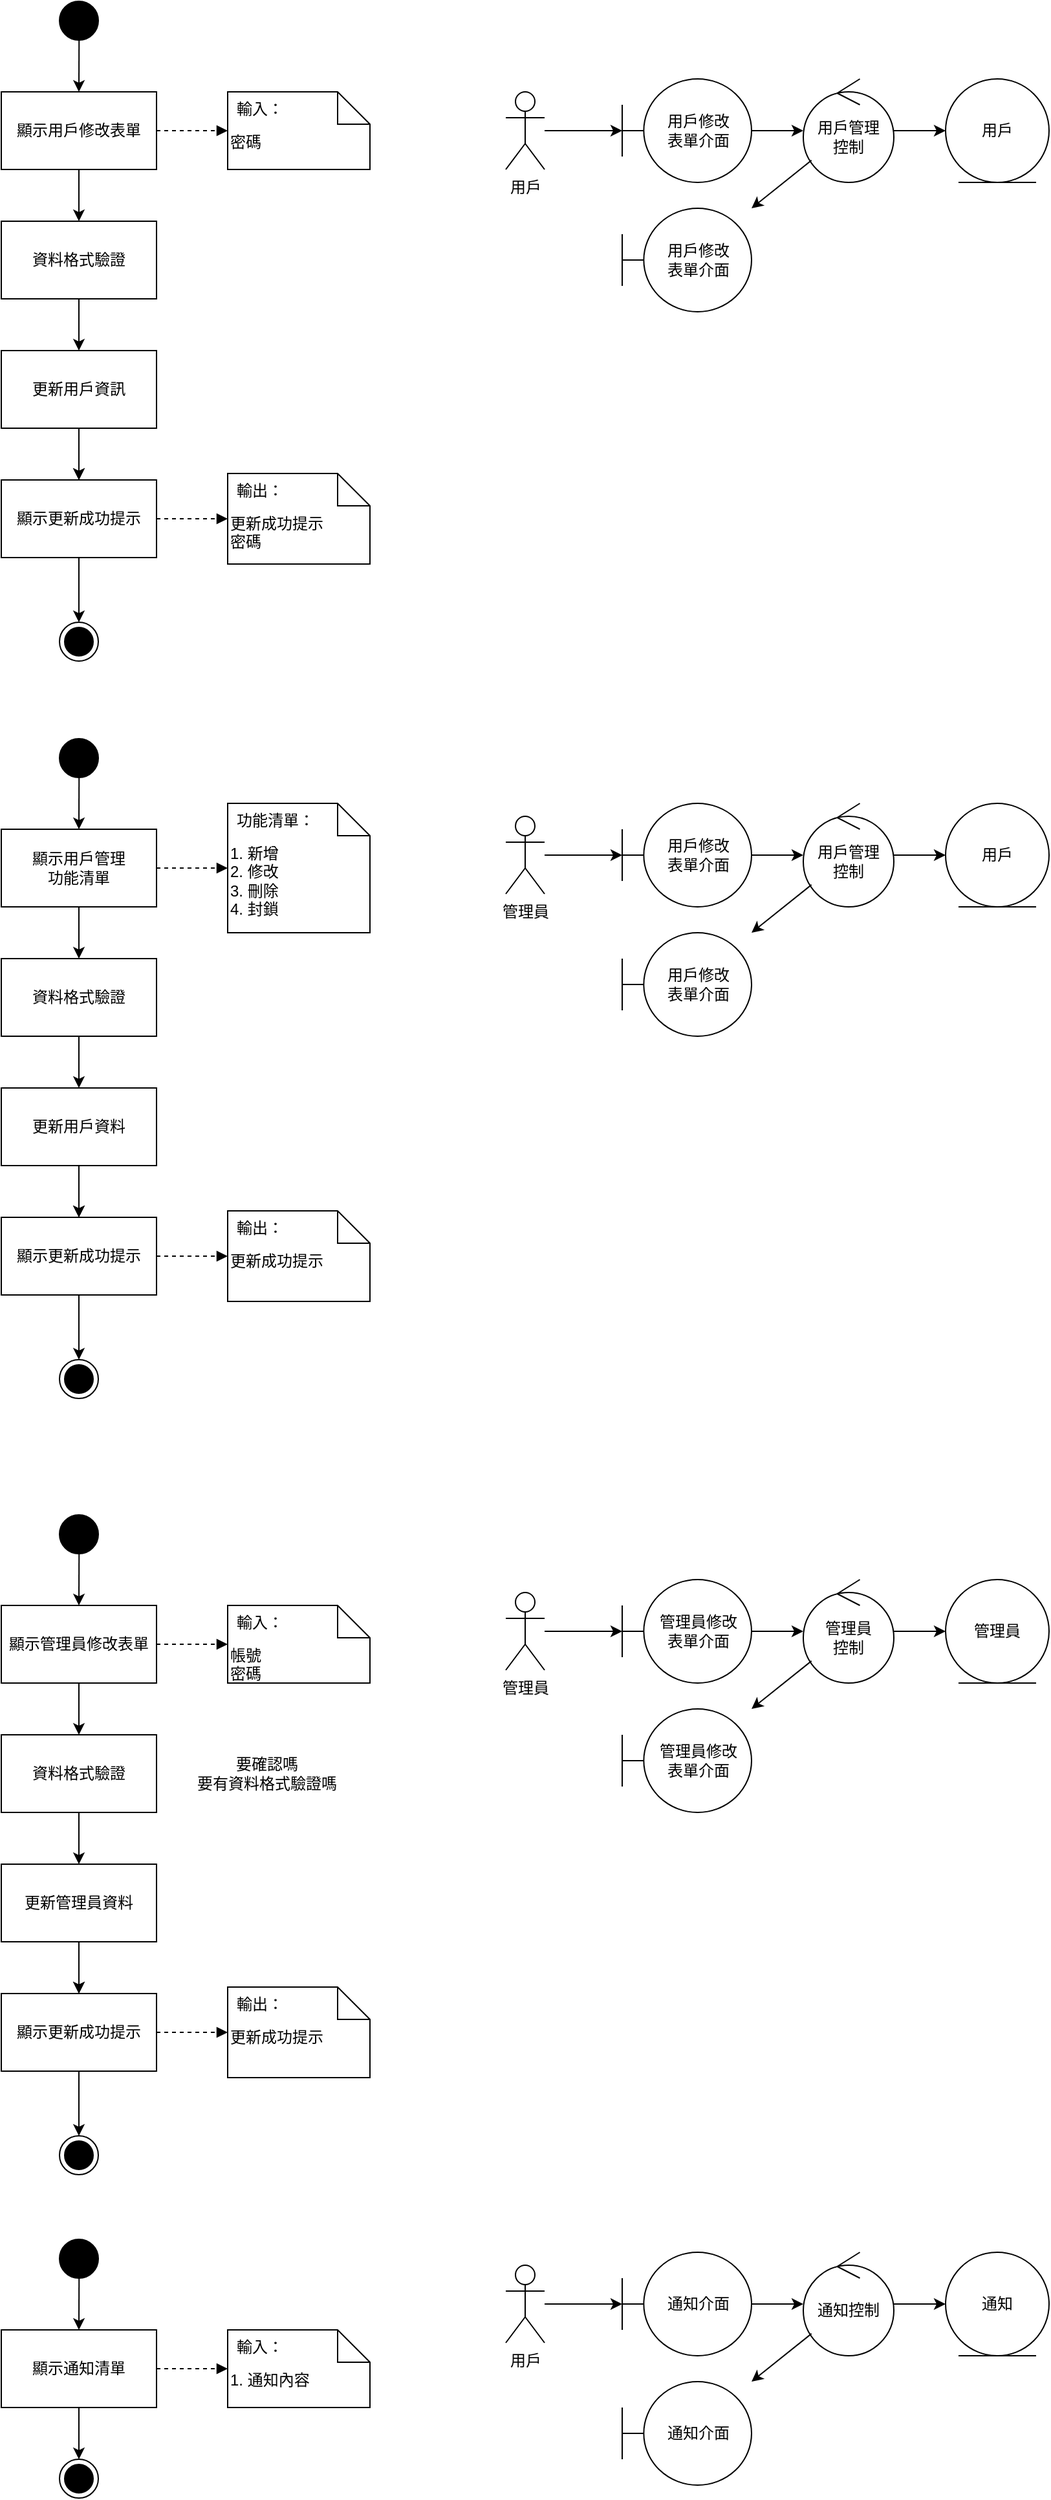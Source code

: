 <mxfile version="22.1.5" type="github">
  <diagram name="第 1 页" id="quUWREb-jlwR2Ny_MdLy">
    <mxGraphModel dx="1290" dy="522" grid="1" gridSize="10" guides="1" tooltips="1" connect="1" arrows="1" fold="1" page="1" pageScale="1" pageWidth="827" pageHeight="1169" math="0" shadow="0">
      <root>
        <mxCell id="0" />
        <mxCell id="1" parent="0" />
        <mxCell id="rR45mx5UOw72tcgHX984-3" value="" style="ellipse;fillColor=strokeColor;html=1;" vertex="1" parent="1">
          <mxGeometry x="165" y="30" width="30" height="30" as="geometry" />
        </mxCell>
        <mxCell id="rR45mx5UOw72tcgHX984-5" value="密碼" style="shape=note2;boundedLbl=1;whiteSpace=wrap;html=1;size=25;verticalAlign=top;align=left;" vertex="1" parent="1">
          <mxGeometry x="295" y="100" width="110" height="60" as="geometry" />
        </mxCell>
        <mxCell id="rR45mx5UOw72tcgHX984-6" value="輸入：" style="resizeWidth=1;part=1;strokeColor=none;fillColor=none;align=left;spacingLeft=5;" vertex="1" parent="rR45mx5UOw72tcgHX984-5">
          <mxGeometry width="110" height="25" relative="1" as="geometry" />
        </mxCell>
        <mxCell id="rR45mx5UOw72tcgHX984-7" value="" style="endArrow=classic;html=1;rounded=0;" edge="1" parent="1" source="rR45mx5UOw72tcgHX984-3" target="rR45mx5UOw72tcgHX984-8">
          <mxGeometry width="50" height="50" relative="1" as="geometry">
            <mxPoint x="465" y="300" as="sourcePoint" />
            <mxPoint x="180" y="100" as="targetPoint" />
          </mxGeometry>
        </mxCell>
        <mxCell id="rR45mx5UOw72tcgHX984-8" value="顯示用戶修改表單" style="rounded=0;whiteSpace=wrap;html=1;" vertex="1" parent="1">
          <mxGeometry x="120" y="100" width="120" height="60" as="geometry" />
        </mxCell>
        <mxCell id="rR45mx5UOw72tcgHX984-13" value="" style="html=1;verticalAlign=bottom;labelBackgroundColor=none;endArrow=block;endFill=1;dashed=1;rounded=0;" edge="1" parent="1" source="rR45mx5UOw72tcgHX984-8" target="rR45mx5UOw72tcgHX984-5">
          <mxGeometry width="160" relative="1" as="geometry">
            <mxPoint x="405" y="270" as="sourcePoint" />
            <mxPoint x="565" y="270" as="targetPoint" />
          </mxGeometry>
        </mxCell>
        <mxCell id="rR45mx5UOw72tcgHX984-14" value="" style="endArrow=classic;html=1;rounded=0;" edge="1" parent="1" target="rR45mx5UOw72tcgHX984-15" source="rR45mx5UOw72tcgHX984-8">
          <mxGeometry width="50" height="50" relative="1" as="geometry">
            <mxPoint x="180" y="160" as="sourcePoint" />
            <mxPoint x="180" y="200" as="targetPoint" />
          </mxGeometry>
        </mxCell>
        <mxCell id="rR45mx5UOw72tcgHX984-15" value="資料格式驗證" style="rounded=0;whiteSpace=wrap;html=1;" vertex="1" parent="1">
          <mxGeometry x="120" y="200" width="120" height="60" as="geometry" />
        </mxCell>
        <mxCell id="rR45mx5UOw72tcgHX984-16" value="" style="endArrow=classic;html=1;rounded=0;" edge="1" parent="1" target="rR45mx5UOw72tcgHX984-17" source="rR45mx5UOw72tcgHX984-15">
          <mxGeometry width="50" height="50" relative="1" as="geometry">
            <mxPoint x="180" y="260" as="sourcePoint" />
            <mxPoint x="180" y="300" as="targetPoint" />
          </mxGeometry>
        </mxCell>
        <mxCell id="rR45mx5UOw72tcgHX984-23" value="" style="edgeStyle=orthogonalEdgeStyle;rounded=0;orthogonalLoop=1;jettySize=auto;html=1;" edge="1" parent="1" source="rR45mx5UOw72tcgHX984-17" target="rR45mx5UOw72tcgHX984-19">
          <mxGeometry relative="1" as="geometry" />
        </mxCell>
        <mxCell id="rR45mx5UOw72tcgHX984-17" value="更新用戶資訊" style="rounded=0;whiteSpace=wrap;html=1;" vertex="1" parent="1">
          <mxGeometry x="120" y="300" width="120" height="60" as="geometry" />
        </mxCell>
        <mxCell id="rR45mx5UOw72tcgHX984-18" value="" style="endArrow=classic;html=1;rounded=0;" edge="1" parent="1" target="rR45mx5UOw72tcgHX984-19">
          <mxGeometry width="50" height="50" relative="1" as="geometry">
            <mxPoint x="180" y="360" as="sourcePoint" />
            <mxPoint x="180" y="400" as="targetPoint" />
          </mxGeometry>
        </mxCell>
        <mxCell id="rR45mx5UOw72tcgHX984-19" value="顯示更新成功提示" style="rounded=0;whiteSpace=wrap;html=1;" vertex="1" parent="1">
          <mxGeometry x="120" y="400" width="120" height="60" as="geometry" />
        </mxCell>
        <mxCell id="rR45mx5UOw72tcgHX984-20" value="更新成功提示&lt;br&gt;密碼" style="shape=note2;boundedLbl=1;whiteSpace=wrap;html=1;size=25;verticalAlign=top;align=left;" vertex="1" parent="1">
          <mxGeometry x="295" y="395" width="110" height="70" as="geometry" />
        </mxCell>
        <mxCell id="rR45mx5UOw72tcgHX984-21" value="輸出：" style="resizeWidth=1;part=1;strokeColor=none;fillColor=none;align=left;spacingLeft=5;" vertex="1" parent="rR45mx5UOw72tcgHX984-20">
          <mxGeometry width="110" height="25" relative="1" as="geometry" />
        </mxCell>
        <mxCell id="rR45mx5UOw72tcgHX984-22" value="" style="html=1;verticalAlign=bottom;labelBackgroundColor=none;endArrow=block;endFill=1;dashed=1;rounded=0;" edge="1" parent="1" target="rR45mx5UOw72tcgHX984-20" source="rR45mx5UOw72tcgHX984-19">
          <mxGeometry width="160" relative="1" as="geometry">
            <mxPoint x="240" y="430" as="sourcePoint" />
            <mxPoint x="565" y="570" as="targetPoint" />
          </mxGeometry>
        </mxCell>
        <mxCell id="rR45mx5UOw72tcgHX984-24" value="" style="endArrow=classic;html=1;rounded=0;" edge="1" parent="1" source="rR45mx5UOw72tcgHX984-19" target="rR45mx5UOw72tcgHX984-25">
          <mxGeometry width="50" height="50" relative="1" as="geometry">
            <mxPoint x="190" y="370" as="sourcePoint" />
            <mxPoint x="180" y="510" as="targetPoint" />
          </mxGeometry>
        </mxCell>
        <mxCell id="rR45mx5UOw72tcgHX984-25" value="" style="ellipse;html=1;shape=endState;fillColor=strokeColor;" vertex="1" parent="1">
          <mxGeometry x="165" y="510" width="30" height="30" as="geometry" />
        </mxCell>
        <mxCell id="rR45mx5UOw72tcgHX984-26" value="" style="ellipse;fillColor=strokeColor;html=1;" vertex="1" parent="1">
          <mxGeometry x="165" y="600" width="30" height="30" as="geometry" />
        </mxCell>
        <mxCell id="rR45mx5UOw72tcgHX984-27" value="1. 新增&lt;br&gt;2. 修改&lt;br&gt;3. 刪除&lt;br&gt;4. 封鎖" style="shape=note2;boundedLbl=1;whiteSpace=wrap;html=1;size=25;verticalAlign=top;align=left;" vertex="1" parent="1">
          <mxGeometry x="295" y="650" width="110" height="100" as="geometry" />
        </mxCell>
        <mxCell id="rR45mx5UOw72tcgHX984-28" value="功能清單：" style="resizeWidth=1;part=1;strokeColor=none;fillColor=none;align=left;spacingLeft=5;" vertex="1" parent="rR45mx5UOw72tcgHX984-27">
          <mxGeometry width="110" height="25" relative="1" as="geometry" />
        </mxCell>
        <mxCell id="rR45mx5UOw72tcgHX984-29" value="" style="endArrow=classic;html=1;rounded=0;" edge="1" parent="1" source="rR45mx5UOw72tcgHX984-26" target="rR45mx5UOw72tcgHX984-30">
          <mxGeometry width="50" height="50" relative="1" as="geometry">
            <mxPoint x="465" y="870" as="sourcePoint" />
            <mxPoint x="180" y="670" as="targetPoint" />
          </mxGeometry>
        </mxCell>
        <mxCell id="rR45mx5UOw72tcgHX984-30" value="顯示用戶管理&lt;br&gt;功能清單" style="rounded=0;whiteSpace=wrap;html=1;" vertex="1" parent="1">
          <mxGeometry x="120" y="670" width="120" height="60" as="geometry" />
        </mxCell>
        <mxCell id="rR45mx5UOw72tcgHX984-31" value="" style="html=1;verticalAlign=bottom;labelBackgroundColor=none;endArrow=block;endFill=1;dashed=1;rounded=0;" edge="1" parent="1" source="rR45mx5UOw72tcgHX984-30" target="rR45mx5UOw72tcgHX984-27">
          <mxGeometry width="160" relative="1" as="geometry">
            <mxPoint x="405" y="840" as="sourcePoint" />
            <mxPoint x="565" y="840" as="targetPoint" />
          </mxGeometry>
        </mxCell>
        <mxCell id="rR45mx5UOw72tcgHX984-32" value="" style="endArrow=classic;html=1;rounded=0;" edge="1" parent="1" source="rR45mx5UOw72tcgHX984-30" target="rR45mx5UOw72tcgHX984-33">
          <mxGeometry width="50" height="50" relative="1" as="geometry">
            <mxPoint x="180" y="730" as="sourcePoint" />
            <mxPoint x="180" y="770" as="targetPoint" />
          </mxGeometry>
        </mxCell>
        <mxCell id="rR45mx5UOw72tcgHX984-33" value="資料格式驗證" style="rounded=0;whiteSpace=wrap;html=1;" vertex="1" parent="1">
          <mxGeometry x="120" y="770" width="120" height="60" as="geometry" />
        </mxCell>
        <mxCell id="rR45mx5UOw72tcgHX984-34" value="" style="endArrow=classic;html=1;rounded=0;" edge="1" parent="1" source="rR45mx5UOw72tcgHX984-33" target="rR45mx5UOw72tcgHX984-36">
          <mxGeometry width="50" height="50" relative="1" as="geometry">
            <mxPoint x="180" y="830" as="sourcePoint" />
            <mxPoint x="180" y="870" as="targetPoint" />
          </mxGeometry>
        </mxCell>
        <mxCell id="rR45mx5UOw72tcgHX984-35" value="" style="edgeStyle=orthogonalEdgeStyle;rounded=0;orthogonalLoop=1;jettySize=auto;html=1;" edge="1" parent="1" source="rR45mx5UOw72tcgHX984-36" target="rR45mx5UOw72tcgHX984-38">
          <mxGeometry relative="1" as="geometry" />
        </mxCell>
        <mxCell id="rR45mx5UOw72tcgHX984-36" value="更新用戶資料" style="rounded=0;whiteSpace=wrap;html=1;" vertex="1" parent="1">
          <mxGeometry x="120" y="870" width="120" height="60" as="geometry" />
        </mxCell>
        <mxCell id="rR45mx5UOw72tcgHX984-37" value="" style="endArrow=classic;html=1;rounded=0;" edge="1" parent="1" target="rR45mx5UOw72tcgHX984-38">
          <mxGeometry width="50" height="50" relative="1" as="geometry">
            <mxPoint x="180" y="930" as="sourcePoint" />
            <mxPoint x="180" y="970" as="targetPoint" />
          </mxGeometry>
        </mxCell>
        <mxCell id="rR45mx5UOw72tcgHX984-38" value="顯示更新成功提示" style="rounded=0;whiteSpace=wrap;html=1;" vertex="1" parent="1">
          <mxGeometry x="120" y="970" width="120" height="60" as="geometry" />
        </mxCell>
        <mxCell id="rR45mx5UOw72tcgHX984-39" value="更新成功提示" style="shape=note2;boundedLbl=1;whiteSpace=wrap;html=1;size=25;verticalAlign=top;align=left;" vertex="1" parent="1">
          <mxGeometry x="295" y="965" width="110" height="70" as="geometry" />
        </mxCell>
        <mxCell id="rR45mx5UOw72tcgHX984-40" value="輸出：" style="resizeWidth=1;part=1;strokeColor=none;fillColor=none;align=left;spacingLeft=5;" vertex="1" parent="rR45mx5UOw72tcgHX984-39">
          <mxGeometry width="110" height="25" relative="1" as="geometry" />
        </mxCell>
        <mxCell id="rR45mx5UOw72tcgHX984-41" value="" style="html=1;verticalAlign=bottom;labelBackgroundColor=none;endArrow=block;endFill=1;dashed=1;rounded=0;" edge="1" parent="1" source="rR45mx5UOw72tcgHX984-38" target="rR45mx5UOw72tcgHX984-39">
          <mxGeometry width="160" relative="1" as="geometry">
            <mxPoint x="240" y="1000" as="sourcePoint" />
            <mxPoint x="565" y="1140" as="targetPoint" />
          </mxGeometry>
        </mxCell>
        <mxCell id="rR45mx5UOw72tcgHX984-42" value="" style="endArrow=classic;html=1;rounded=0;" edge="1" parent="1" source="rR45mx5UOw72tcgHX984-38" target="rR45mx5UOw72tcgHX984-43">
          <mxGeometry width="50" height="50" relative="1" as="geometry">
            <mxPoint x="190" y="940" as="sourcePoint" />
            <mxPoint x="180" y="1080" as="targetPoint" />
          </mxGeometry>
        </mxCell>
        <mxCell id="rR45mx5UOw72tcgHX984-43" value="" style="ellipse;html=1;shape=endState;fillColor=strokeColor;" vertex="1" parent="1">
          <mxGeometry x="165" y="1080" width="30" height="30" as="geometry" />
        </mxCell>
        <mxCell id="rR45mx5UOw72tcgHX984-46" value="" style="ellipse;fillColor=strokeColor;html=1;" vertex="1" parent="1">
          <mxGeometry x="165" y="1200" width="30" height="30" as="geometry" />
        </mxCell>
        <mxCell id="rR45mx5UOw72tcgHX984-49" value="" style="endArrow=classic;html=1;rounded=0;" edge="1" parent="1" source="rR45mx5UOw72tcgHX984-46" target="rR45mx5UOw72tcgHX984-50">
          <mxGeometry width="50" height="50" relative="1" as="geometry">
            <mxPoint x="465" y="1470" as="sourcePoint" />
            <mxPoint x="180" y="1270" as="targetPoint" />
          </mxGeometry>
        </mxCell>
        <mxCell id="rR45mx5UOw72tcgHX984-50" value="顯示管理員修改表單" style="rounded=0;whiteSpace=wrap;html=1;" vertex="1" parent="1">
          <mxGeometry x="120" y="1270" width="120" height="60" as="geometry" />
        </mxCell>
        <mxCell id="rR45mx5UOw72tcgHX984-51" value="" style="html=1;verticalAlign=bottom;labelBackgroundColor=none;endArrow=block;endFill=1;dashed=1;rounded=0;" edge="1" parent="1" source="rR45mx5UOw72tcgHX984-50">
          <mxGeometry width="160" relative="1" as="geometry">
            <mxPoint x="405" y="1440" as="sourcePoint" />
            <mxPoint x="295" y="1300" as="targetPoint" />
          </mxGeometry>
        </mxCell>
        <mxCell id="rR45mx5UOw72tcgHX984-52" value="" style="endArrow=classic;html=1;rounded=0;" edge="1" parent="1" source="rR45mx5UOw72tcgHX984-50" target="rR45mx5UOw72tcgHX984-53">
          <mxGeometry width="50" height="50" relative="1" as="geometry">
            <mxPoint x="180" y="1330" as="sourcePoint" />
            <mxPoint x="180" y="1370" as="targetPoint" />
          </mxGeometry>
        </mxCell>
        <mxCell id="rR45mx5UOw72tcgHX984-53" value="資料格式驗證" style="rounded=0;whiteSpace=wrap;html=1;" vertex="1" parent="1">
          <mxGeometry x="120" y="1370" width="120" height="60" as="geometry" />
        </mxCell>
        <mxCell id="rR45mx5UOw72tcgHX984-54" value="" style="endArrow=classic;html=1;rounded=0;" edge="1" parent="1" source="rR45mx5UOw72tcgHX984-53" target="rR45mx5UOw72tcgHX984-56">
          <mxGeometry width="50" height="50" relative="1" as="geometry">
            <mxPoint x="180" y="1430" as="sourcePoint" />
            <mxPoint x="180" y="1470" as="targetPoint" />
          </mxGeometry>
        </mxCell>
        <mxCell id="rR45mx5UOw72tcgHX984-55" value="" style="edgeStyle=orthogonalEdgeStyle;rounded=0;orthogonalLoop=1;jettySize=auto;html=1;" edge="1" parent="1" source="rR45mx5UOw72tcgHX984-56" target="rR45mx5UOw72tcgHX984-58">
          <mxGeometry relative="1" as="geometry" />
        </mxCell>
        <mxCell id="rR45mx5UOw72tcgHX984-56" value="更新管理員資料" style="rounded=0;whiteSpace=wrap;html=1;" vertex="1" parent="1">
          <mxGeometry x="120" y="1470" width="120" height="60" as="geometry" />
        </mxCell>
        <mxCell id="rR45mx5UOw72tcgHX984-57" value="" style="endArrow=classic;html=1;rounded=0;" edge="1" parent="1" target="rR45mx5UOw72tcgHX984-58">
          <mxGeometry width="50" height="50" relative="1" as="geometry">
            <mxPoint x="180" y="1530" as="sourcePoint" />
            <mxPoint x="180" y="1570" as="targetPoint" />
          </mxGeometry>
        </mxCell>
        <mxCell id="rR45mx5UOw72tcgHX984-58" value="顯示更新成功提示" style="rounded=0;whiteSpace=wrap;html=1;" vertex="1" parent="1">
          <mxGeometry x="120" y="1570" width="120" height="60" as="geometry" />
        </mxCell>
        <mxCell id="rR45mx5UOw72tcgHX984-59" value="更新成功提示" style="shape=note2;boundedLbl=1;whiteSpace=wrap;html=1;size=25;verticalAlign=top;align=left;" vertex="1" parent="1">
          <mxGeometry x="295" y="1565" width="110" height="70" as="geometry" />
        </mxCell>
        <mxCell id="rR45mx5UOw72tcgHX984-60" value="輸出：" style="resizeWidth=1;part=1;strokeColor=none;fillColor=none;align=left;spacingLeft=5;" vertex="1" parent="rR45mx5UOw72tcgHX984-59">
          <mxGeometry width="110" height="25" relative="1" as="geometry" />
        </mxCell>
        <mxCell id="rR45mx5UOw72tcgHX984-61" value="" style="html=1;verticalAlign=bottom;labelBackgroundColor=none;endArrow=block;endFill=1;dashed=1;rounded=0;" edge="1" parent="1" source="rR45mx5UOw72tcgHX984-58" target="rR45mx5UOw72tcgHX984-59">
          <mxGeometry width="160" relative="1" as="geometry">
            <mxPoint x="240" y="1600" as="sourcePoint" />
            <mxPoint x="565" y="1740" as="targetPoint" />
          </mxGeometry>
        </mxCell>
        <mxCell id="rR45mx5UOw72tcgHX984-62" value="" style="endArrow=classic;html=1;rounded=0;" edge="1" parent="1" source="rR45mx5UOw72tcgHX984-58" target="rR45mx5UOw72tcgHX984-63">
          <mxGeometry width="50" height="50" relative="1" as="geometry">
            <mxPoint x="190" y="1540" as="sourcePoint" />
            <mxPoint x="180" y="1680" as="targetPoint" />
          </mxGeometry>
        </mxCell>
        <mxCell id="rR45mx5UOw72tcgHX984-63" value="" style="ellipse;html=1;shape=endState;fillColor=strokeColor;" vertex="1" parent="1">
          <mxGeometry x="165" y="1680" width="30" height="30" as="geometry" />
        </mxCell>
        <mxCell id="rR45mx5UOw72tcgHX984-64" value="帳號&lt;br&gt;密碼" style="shape=note2;boundedLbl=1;whiteSpace=wrap;html=1;size=25;verticalAlign=top;align=left;" vertex="1" parent="1">
          <mxGeometry x="295" y="1270" width="110" height="60" as="geometry" />
        </mxCell>
        <mxCell id="rR45mx5UOw72tcgHX984-65" value="輸入：" style="resizeWidth=1;part=1;strokeColor=none;fillColor=none;align=left;spacingLeft=5;" vertex="1" parent="rR45mx5UOw72tcgHX984-64">
          <mxGeometry width="110" height="25" relative="1" as="geometry" />
        </mxCell>
        <mxCell id="rR45mx5UOw72tcgHX984-67" value="" style="ellipse;fillColor=strokeColor;html=1;" vertex="1" parent="1">
          <mxGeometry x="165" y="1760" width="30" height="30" as="geometry" />
        </mxCell>
        <mxCell id="rR45mx5UOw72tcgHX984-68" value="" style="endArrow=classic;html=1;rounded=0;" edge="1" parent="1" source="rR45mx5UOw72tcgHX984-67" target="rR45mx5UOw72tcgHX984-69">
          <mxGeometry width="50" height="50" relative="1" as="geometry">
            <mxPoint x="465" y="2030" as="sourcePoint" />
            <mxPoint x="180" y="1830" as="targetPoint" />
          </mxGeometry>
        </mxCell>
        <mxCell id="rR45mx5UOw72tcgHX984-69" value="顯示通知清單" style="rounded=0;whiteSpace=wrap;html=1;" vertex="1" parent="1">
          <mxGeometry x="120" y="1830" width="120" height="60" as="geometry" />
        </mxCell>
        <mxCell id="rR45mx5UOw72tcgHX984-70" value="" style="html=1;verticalAlign=bottom;labelBackgroundColor=none;endArrow=block;endFill=1;dashed=1;rounded=0;" edge="1" parent="1" source="rR45mx5UOw72tcgHX984-69">
          <mxGeometry width="160" relative="1" as="geometry">
            <mxPoint x="405" y="2000" as="sourcePoint" />
            <mxPoint x="295" y="1860" as="targetPoint" />
          </mxGeometry>
        </mxCell>
        <mxCell id="rR45mx5UOw72tcgHX984-71" value="" style="endArrow=classic;html=1;rounded=0;" edge="1" parent="1" source="rR45mx5UOw72tcgHX984-69">
          <mxGeometry width="50" height="50" relative="1" as="geometry">
            <mxPoint x="180" y="1890" as="sourcePoint" />
            <mxPoint x="180" y="1930" as="targetPoint" />
          </mxGeometry>
        </mxCell>
        <mxCell id="rR45mx5UOw72tcgHX984-82" value="" style="ellipse;html=1;shape=endState;fillColor=strokeColor;" vertex="1" parent="1">
          <mxGeometry x="165" y="1930" width="30" height="30" as="geometry" />
        </mxCell>
        <mxCell id="rR45mx5UOw72tcgHX984-83" value="1. 通知內容&amp;nbsp;" style="shape=note2;boundedLbl=1;whiteSpace=wrap;html=1;size=25;verticalAlign=top;align=left;" vertex="1" parent="1">
          <mxGeometry x="295" y="1830" width="110" height="60" as="geometry" />
        </mxCell>
        <mxCell id="rR45mx5UOw72tcgHX984-84" value="輸入：" style="resizeWidth=1;part=1;strokeColor=none;fillColor=none;align=left;spacingLeft=5;" vertex="1" parent="rR45mx5UOw72tcgHX984-83">
          <mxGeometry width="110" height="25" relative="1" as="geometry" />
        </mxCell>
        <mxCell id="rR45mx5UOw72tcgHX984-87" value="用戶" style="ellipse;shape=umlEntity;whiteSpace=wrap;html=1;" vertex="1" parent="1">
          <mxGeometry x="850" y="90" width="80" height="80" as="geometry" />
        </mxCell>
        <mxCell id="rR45mx5UOw72tcgHX984-88" value="用戶修改&lt;br&gt;表單介面" style="shape=umlBoundary;whiteSpace=wrap;html=1;" vertex="1" parent="1">
          <mxGeometry x="600" y="90" width="100" height="80" as="geometry" />
        </mxCell>
        <mxCell id="rR45mx5UOw72tcgHX984-89" value="用戶" style="shape=umlActor;verticalLabelPosition=bottom;verticalAlign=top;html=1;" vertex="1" parent="1">
          <mxGeometry x="510" y="100" width="30" height="60" as="geometry" />
        </mxCell>
        <mxCell id="rR45mx5UOw72tcgHX984-91" value="" style="endArrow=classic;html=1;rounded=0;" edge="1" parent="1" source="rR45mx5UOw72tcgHX984-89" target="rR45mx5UOw72tcgHX984-88">
          <mxGeometry width="50" height="50" relative="1" as="geometry">
            <mxPoint x="580" y="50" as="sourcePoint" />
            <mxPoint x="580" y="90" as="targetPoint" />
          </mxGeometry>
        </mxCell>
        <mxCell id="rR45mx5UOw72tcgHX984-92" value="用戶管理&lt;br&gt;控制" style="ellipse;shape=umlControl;whiteSpace=wrap;html=1;" vertex="1" parent="1">
          <mxGeometry x="740" y="90" width="70" height="80" as="geometry" />
        </mxCell>
        <mxCell id="rR45mx5UOw72tcgHX984-93" value="" style="endArrow=classic;html=1;rounded=0;" edge="1" parent="1" source="rR45mx5UOw72tcgHX984-88" target="rR45mx5UOw72tcgHX984-92">
          <mxGeometry width="50" height="50" relative="1" as="geometry">
            <mxPoint x="690" y="210" as="sourcePoint" />
            <mxPoint x="750" y="210" as="targetPoint" />
          </mxGeometry>
        </mxCell>
        <mxCell id="rR45mx5UOw72tcgHX984-94" value="" style="endArrow=classic;html=1;rounded=0;" edge="1" parent="1" source="rR45mx5UOw72tcgHX984-92" target="rR45mx5UOw72tcgHX984-87">
          <mxGeometry width="50" height="50" relative="1" as="geometry">
            <mxPoint x="770" y="200" as="sourcePoint" />
            <mxPoint x="750" y="140" as="targetPoint" />
          </mxGeometry>
        </mxCell>
        <mxCell id="rR45mx5UOw72tcgHX984-95" value="用戶修改&lt;br&gt;表單介面" style="shape=umlBoundary;whiteSpace=wrap;html=1;" vertex="1" parent="1">
          <mxGeometry x="600" y="190" width="100" height="80" as="geometry" />
        </mxCell>
        <mxCell id="rR45mx5UOw72tcgHX984-96" value="" style="endArrow=classic;html=1;rounded=0;" edge="1" parent="1" source="rR45mx5UOw72tcgHX984-92" target="rR45mx5UOw72tcgHX984-95">
          <mxGeometry width="50" height="50" relative="1" as="geometry">
            <mxPoint x="820" y="140" as="sourcePoint" />
            <mxPoint x="860" y="140" as="targetPoint" />
          </mxGeometry>
        </mxCell>
        <mxCell id="rR45mx5UOw72tcgHX984-97" value="用戶" style="ellipse;shape=umlEntity;whiteSpace=wrap;html=1;" vertex="1" parent="1">
          <mxGeometry x="850" y="650" width="80" height="80" as="geometry" />
        </mxCell>
        <mxCell id="rR45mx5UOw72tcgHX984-98" value="用戶修改&lt;br&gt;表單介面" style="shape=umlBoundary;whiteSpace=wrap;html=1;" vertex="1" parent="1">
          <mxGeometry x="600" y="650" width="100" height="80" as="geometry" />
        </mxCell>
        <mxCell id="rR45mx5UOw72tcgHX984-99" value="管理員" style="shape=umlActor;verticalLabelPosition=bottom;verticalAlign=top;html=1;" vertex="1" parent="1">
          <mxGeometry x="510" y="660" width="30" height="60" as="geometry" />
        </mxCell>
        <mxCell id="rR45mx5UOw72tcgHX984-100" value="" style="endArrow=classic;html=1;rounded=0;" edge="1" parent="1" source="rR45mx5UOw72tcgHX984-99" target="rR45mx5UOw72tcgHX984-98">
          <mxGeometry width="50" height="50" relative="1" as="geometry">
            <mxPoint x="580" y="610" as="sourcePoint" />
            <mxPoint x="580" y="650" as="targetPoint" />
          </mxGeometry>
        </mxCell>
        <mxCell id="rR45mx5UOw72tcgHX984-101" value="用戶管理&lt;br&gt;控制" style="ellipse;shape=umlControl;whiteSpace=wrap;html=1;" vertex="1" parent="1">
          <mxGeometry x="740" y="650" width="70" height="80" as="geometry" />
        </mxCell>
        <mxCell id="rR45mx5UOw72tcgHX984-102" value="" style="endArrow=classic;html=1;rounded=0;" edge="1" parent="1" source="rR45mx5UOw72tcgHX984-98" target="rR45mx5UOw72tcgHX984-101">
          <mxGeometry width="50" height="50" relative="1" as="geometry">
            <mxPoint x="690" y="770" as="sourcePoint" />
            <mxPoint x="750" y="770" as="targetPoint" />
          </mxGeometry>
        </mxCell>
        <mxCell id="rR45mx5UOw72tcgHX984-103" value="" style="endArrow=classic;html=1;rounded=0;" edge="1" parent="1" source="rR45mx5UOw72tcgHX984-101" target="rR45mx5UOw72tcgHX984-97">
          <mxGeometry width="50" height="50" relative="1" as="geometry">
            <mxPoint x="770" y="760" as="sourcePoint" />
            <mxPoint x="750" y="700" as="targetPoint" />
          </mxGeometry>
        </mxCell>
        <mxCell id="rR45mx5UOw72tcgHX984-104" value="用戶修改&lt;br&gt;表單介面" style="shape=umlBoundary;whiteSpace=wrap;html=1;" vertex="1" parent="1">
          <mxGeometry x="600" y="750" width="100" height="80" as="geometry" />
        </mxCell>
        <mxCell id="rR45mx5UOw72tcgHX984-105" value="" style="endArrow=classic;html=1;rounded=0;" edge="1" parent="1" source="rR45mx5UOw72tcgHX984-101" target="rR45mx5UOw72tcgHX984-104">
          <mxGeometry width="50" height="50" relative="1" as="geometry">
            <mxPoint x="820" y="700" as="sourcePoint" />
            <mxPoint x="860" y="700" as="targetPoint" />
          </mxGeometry>
        </mxCell>
        <mxCell id="rR45mx5UOw72tcgHX984-108" value="管理員" style="ellipse;shape=umlEntity;whiteSpace=wrap;html=1;" vertex="1" parent="1">
          <mxGeometry x="850" y="1250" width="80" height="80" as="geometry" />
        </mxCell>
        <mxCell id="rR45mx5UOw72tcgHX984-109" value="管理員修改&lt;br&gt;表單介面" style="shape=umlBoundary;whiteSpace=wrap;html=1;" vertex="1" parent="1">
          <mxGeometry x="600" y="1250" width="100" height="80" as="geometry" />
        </mxCell>
        <mxCell id="rR45mx5UOw72tcgHX984-110" value="管理員" style="shape=umlActor;verticalLabelPosition=bottom;verticalAlign=top;html=1;" vertex="1" parent="1">
          <mxGeometry x="510" y="1260" width="30" height="60" as="geometry" />
        </mxCell>
        <mxCell id="rR45mx5UOw72tcgHX984-111" value="" style="endArrow=classic;html=1;rounded=0;" edge="1" parent="1" source="rR45mx5UOw72tcgHX984-110" target="rR45mx5UOw72tcgHX984-109">
          <mxGeometry width="50" height="50" relative="1" as="geometry">
            <mxPoint x="580" y="1210" as="sourcePoint" />
            <mxPoint x="580" y="1250" as="targetPoint" />
          </mxGeometry>
        </mxCell>
        <mxCell id="rR45mx5UOw72tcgHX984-112" value="管理員&lt;br&gt;控制" style="ellipse;shape=umlControl;whiteSpace=wrap;html=1;" vertex="1" parent="1">
          <mxGeometry x="740" y="1250" width="70" height="80" as="geometry" />
        </mxCell>
        <mxCell id="rR45mx5UOw72tcgHX984-113" value="" style="endArrow=classic;html=1;rounded=0;" edge="1" parent="1" source="rR45mx5UOw72tcgHX984-109" target="rR45mx5UOw72tcgHX984-112">
          <mxGeometry width="50" height="50" relative="1" as="geometry">
            <mxPoint x="690" y="1370" as="sourcePoint" />
            <mxPoint x="750" y="1370" as="targetPoint" />
          </mxGeometry>
        </mxCell>
        <mxCell id="rR45mx5UOw72tcgHX984-114" value="" style="endArrow=classic;html=1;rounded=0;" edge="1" parent="1" source="rR45mx5UOw72tcgHX984-112" target="rR45mx5UOw72tcgHX984-108">
          <mxGeometry width="50" height="50" relative="1" as="geometry">
            <mxPoint x="770" y="1360" as="sourcePoint" />
            <mxPoint x="750" y="1300" as="targetPoint" />
          </mxGeometry>
        </mxCell>
        <mxCell id="rR45mx5UOw72tcgHX984-115" value="管理員修改&lt;br&gt;表單介面" style="shape=umlBoundary;whiteSpace=wrap;html=1;" vertex="1" parent="1">
          <mxGeometry x="600" y="1350" width="100" height="80" as="geometry" />
        </mxCell>
        <mxCell id="rR45mx5UOw72tcgHX984-116" value="" style="endArrow=classic;html=1;rounded=0;" edge="1" parent="1" source="rR45mx5UOw72tcgHX984-112" target="rR45mx5UOw72tcgHX984-115">
          <mxGeometry width="50" height="50" relative="1" as="geometry">
            <mxPoint x="820" y="1300" as="sourcePoint" />
            <mxPoint x="860" y="1300" as="targetPoint" />
          </mxGeometry>
        </mxCell>
        <mxCell id="rR45mx5UOw72tcgHX984-126" value="通知" style="ellipse;shape=umlEntity;whiteSpace=wrap;html=1;" vertex="1" parent="1">
          <mxGeometry x="850" y="1770" width="80" height="80" as="geometry" />
        </mxCell>
        <mxCell id="rR45mx5UOw72tcgHX984-127" value="通知介面" style="shape=umlBoundary;whiteSpace=wrap;html=1;" vertex="1" parent="1">
          <mxGeometry x="600" y="1770" width="100" height="80" as="geometry" />
        </mxCell>
        <mxCell id="rR45mx5UOw72tcgHX984-128" value="用戶" style="shape=umlActor;verticalLabelPosition=bottom;verticalAlign=top;html=1;" vertex="1" parent="1">
          <mxGeometry x="510" y="1780" width="30" height="60" as="geometry" />
        </mxCell>
        <mxCell id="rR45mx5UOw72tcgHX984-129" value="" style="endArrow=classic;html=1;rounded=0;" edge="1" parent="1" source="rR45mx5UOw72tcgHX984-128" target="rR45mx5UOw72tcgHX984-127">
          <mxGeometry width="50" height="50" relative="1" as="geometry">
            <mxPoint x="580" y="1730" as="sourcePoint" />
            <mxPoint x="580" y="1770" as="targetPoint" />
          </mxGeometry>
        </mxCell>
        <mxCell id="rR45mx5UOw72tcgHX984-130" value="通知控制" style="ellipse;shape=umlControl;whiteSpace=wrap;html=1;" vertex="1" parent="1">
          <mxGeometry x="740" y="1770" width="70" height="80" as="geometry" />
        </mxCell>
        <mxCell id="rR45mx5UOw72tcgHX984-131" value="" style="endArrow=classic;html=1;rounded=0;" edge="1" parent="1" source="rR45mx5UOw72tcgHX984-127" target="rR45mx5UOw72tcgHX984-130">
          <mxGeometry width="50" height="50" relative="1" as="geometry">
            <mxPoint x="690" y="1890" as="sourcePoint" />
            <mxPoint x="750" y="1890" as="targetPoint" />
          </mxGeometry>
        </mxCell>
        <mxCell id="rR45mx5UOw72tcgHX984-132" value="" style="endArrow=classic;html=1;rounded=0;" edge="1" parent="1" source="rR45mx5UOw72tcgHX984-130" target="rR45mx5UOw72tcgHX984-126">
          <mxGeometry width="50" height="50" relative="1" as="geometry">
            <mxPoint x="770" y="1880" as="sourcePoint" />
            <mxPoint x="750" y="1820" as="targetPoint" />
          </mxGeometry>
        </mxCell>
        <mxCell id="rR45mx5UOw72tcgHX984-133" value="通知介面" style="shape=umlBoundary;whiteSpace=wrap;html=1;" vertex="1" parent="1">
          <mxGeometry x="600" y="1870" width="100" height="80" as="geometry" />
        </mxCell>
        <mxCell id="rR45mx5UOw72tcgHX984-134" value="" style="endArrow=classic;html=1;rounded=0;" edge="1" parent="1" source="rR45mx5UOw72tcgHX984-130" target="rR45mx5UOw72tcgHX984-133">
          <mxGeometry width="50" height="50" relative="1" as="geometry">
            <mxPoint x="820" y="1820" as="sourcePoint" />
            <mxPoint x="860" y="1820" as="targetPoint" />
          </mxGeometry>
        </mxCell>
        <mxCell id="rR45mx5UOw72tcgHX984-137" value="要確認嗎&lt;br&gt;要有資料格式驗證嗎" style="text;html=1;align=center;verticalAlign=middle;resizable=0;points=[];autosize=1;strokeColor=none;fillColor=none;" vertex="1" parent="1">
          <mxGeometry x="260" y="1380" width="130" height="40" as="geometry" />
        </mxCell>
      </root>
    </mxGraphModel>
  </diagram>
</mxfile>

